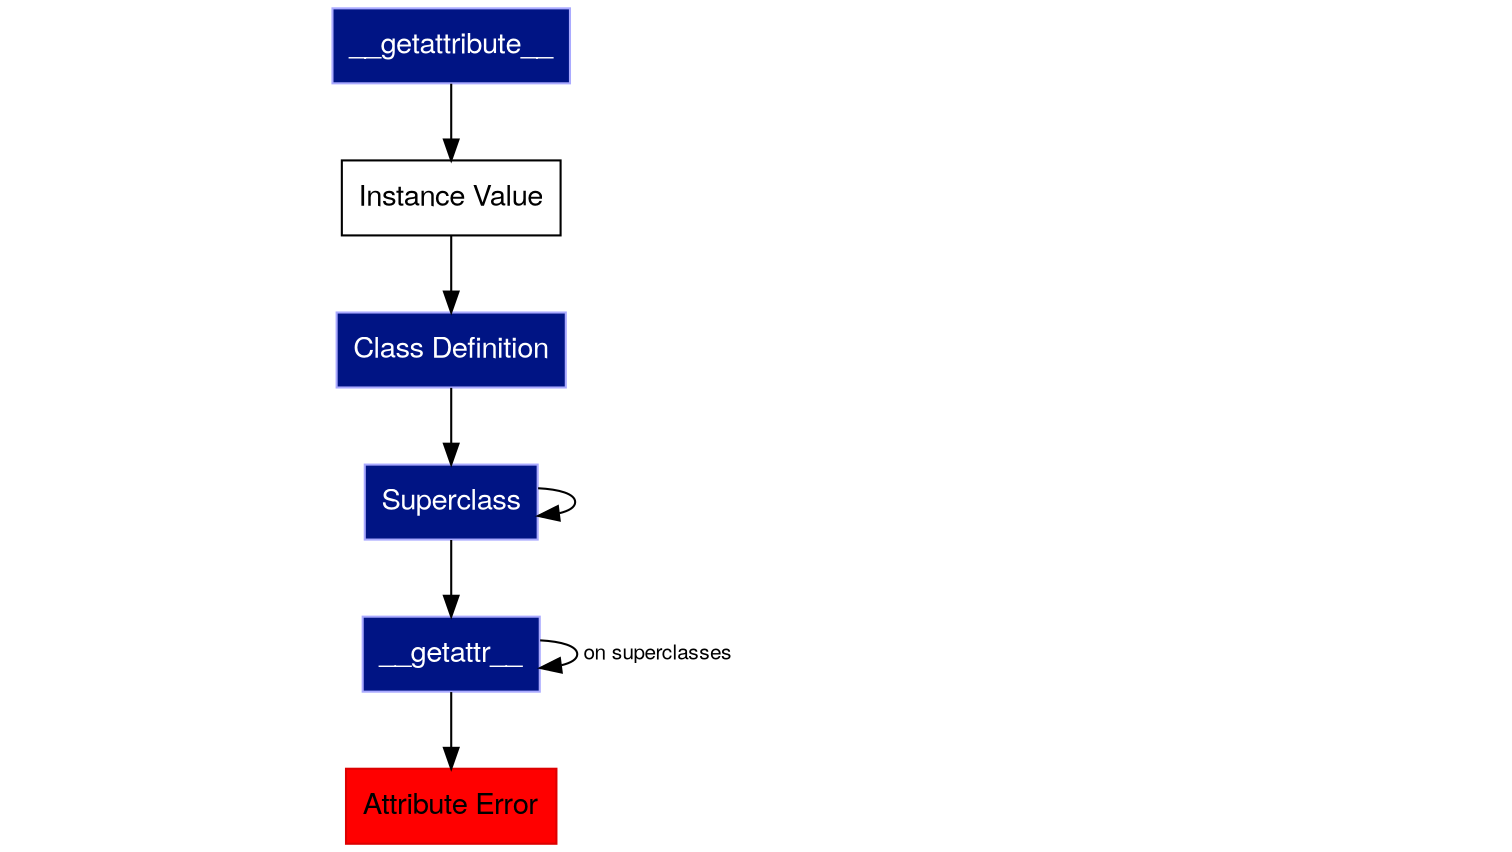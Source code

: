 digraph {
    ratio=0.56

    node [
        shape=box
        fontname="Helvetica Neue"
    ]

    edge [
        fontname="Helvetica Neue"
        fontsize=10
    ]

    gattr, ga, cd, super [
        style=filled
        fillcolor="#001484"
        color = "#aaaaff"
        fontcolor=white
        
    ]

    error [
        label="Attribute Error"
        style=filled
        fillcolor=red
        color="#dd000"
    ]

    ga [label="__getattribute__"]
    iv [label="Instance Value"]
    cd [label="Class Definition"]
    super [label="Superclass"]
    gattr [label="__getattr__"]

    ga -> iv -> cd -> super -> gattr -> error;
    super -> super
    gattr -> gattr [label=" on superclasses"]
}